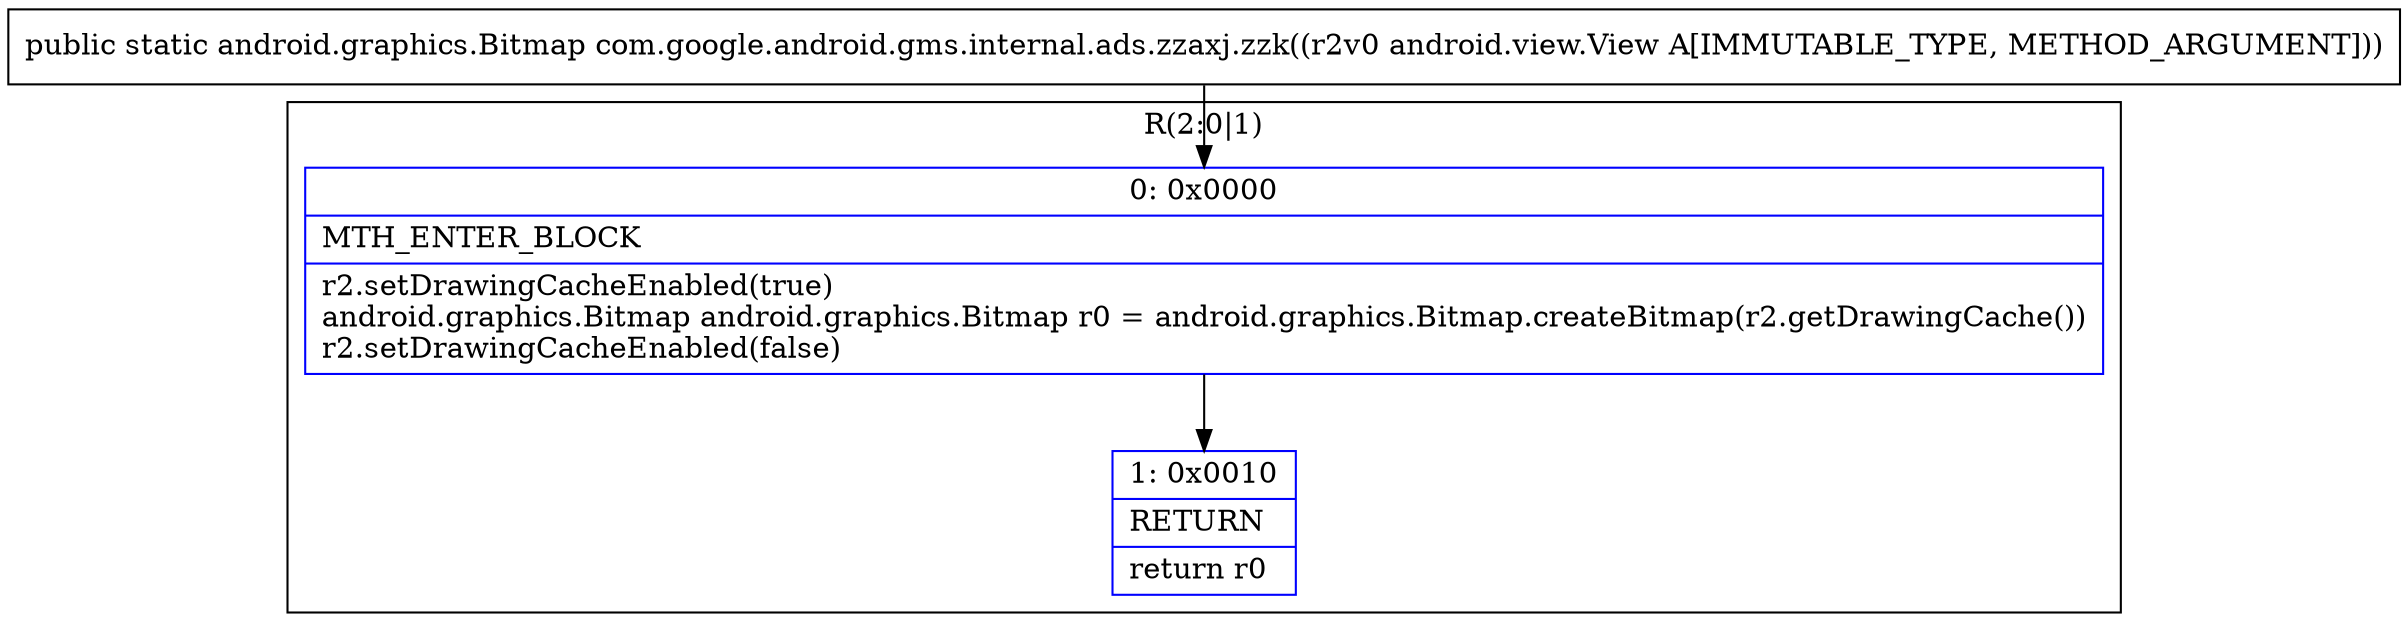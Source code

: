 digraph "CFG forcom.google.android.gms.internal.ads.zzaxj.zzk(Landroid\/view\/View;)Landroid\/graphics\/Bitmap;" {
subgraph cluster_Region_1226156928 {
label = "R(2:0|1)";
node [shape=record,color=blue];
Node_0 [shape=record,label="{0\:\ 0x0000|MTH_ENTER_BLOCK\l|r2.setDrawingCacheEnabled(true)\landroid.graphics.Bitmap android.graphics.Bitmap r0 = android.graphics.Bitmap.createBitmap(r2.getDrawingCache())\lr2.setDrawingCacheEnabled(false)\l}"];
Node_1 [shape=record,label="{1\:\ 0x0010|RETURN\l|return r0\l}"];
}
MethodNode[shape=record,label="{public static android.graphics.Bitmap com.google.android.gms.internal.ads.zzaxj.zzk((r2v0 android.view.View A[IMMUTABLE_TYPE, METHOD_ARGUMENT])) }"];
MethodNode -> Node_0;
Node_0 -> Node_1;
}

